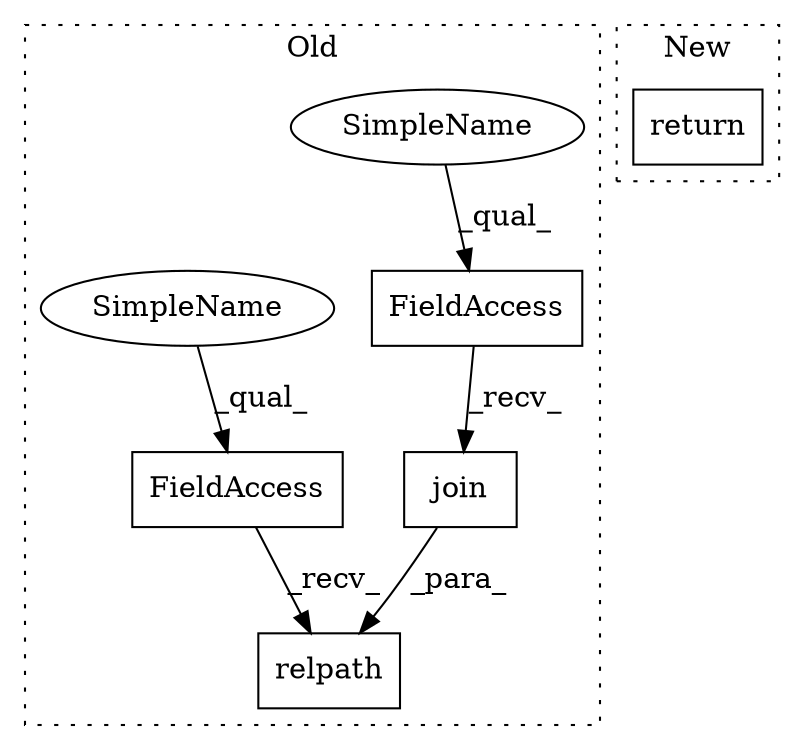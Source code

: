 digraph G {
subgraph cluster0 {
1 [label="relpath" a="32" s="22493,22523" l="8,1" shape="box"];
3 [label="FieldAccess" a="22" s="22485" l="7" shape="box"];
4 [label="join" a="32" s="22442,22456" l="5,1" shape="box"];
5 [label="FieldAccess" a="22" s="22434" l="7" shape="box"];
6 [label="SimpleName" a="42" s="22434" l="2" shape="ellipse"];
7 [label="SimpleName" a="42" s="22485" l="2" shape="ellipse"];
label = "Old";
style="dotted";
}
subgraph cluster1 {
2 [label="return" a="41" s="22637" l="7" shape="box"];
label = "New";
style="dotted";
}
3 -> 1 [label="_recv_"];
4 -> 1 [label="_para_"];
5 -> 4 [label="_recv_"];
6 -> 5 [label="_qual_"];
7 -> 3 [label="_qual_"];
}